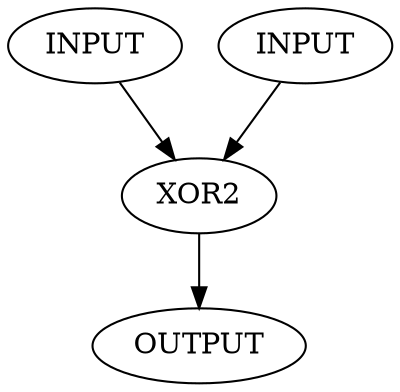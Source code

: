 
digraph test {

I1 [label = "INPUT"];
I2 [label = "INPUT"];

GATE [label = "XOR2" ];

O [label = "OUTPUT"];

I1 -> GATE -> O;
I2 -> GATE;

}
